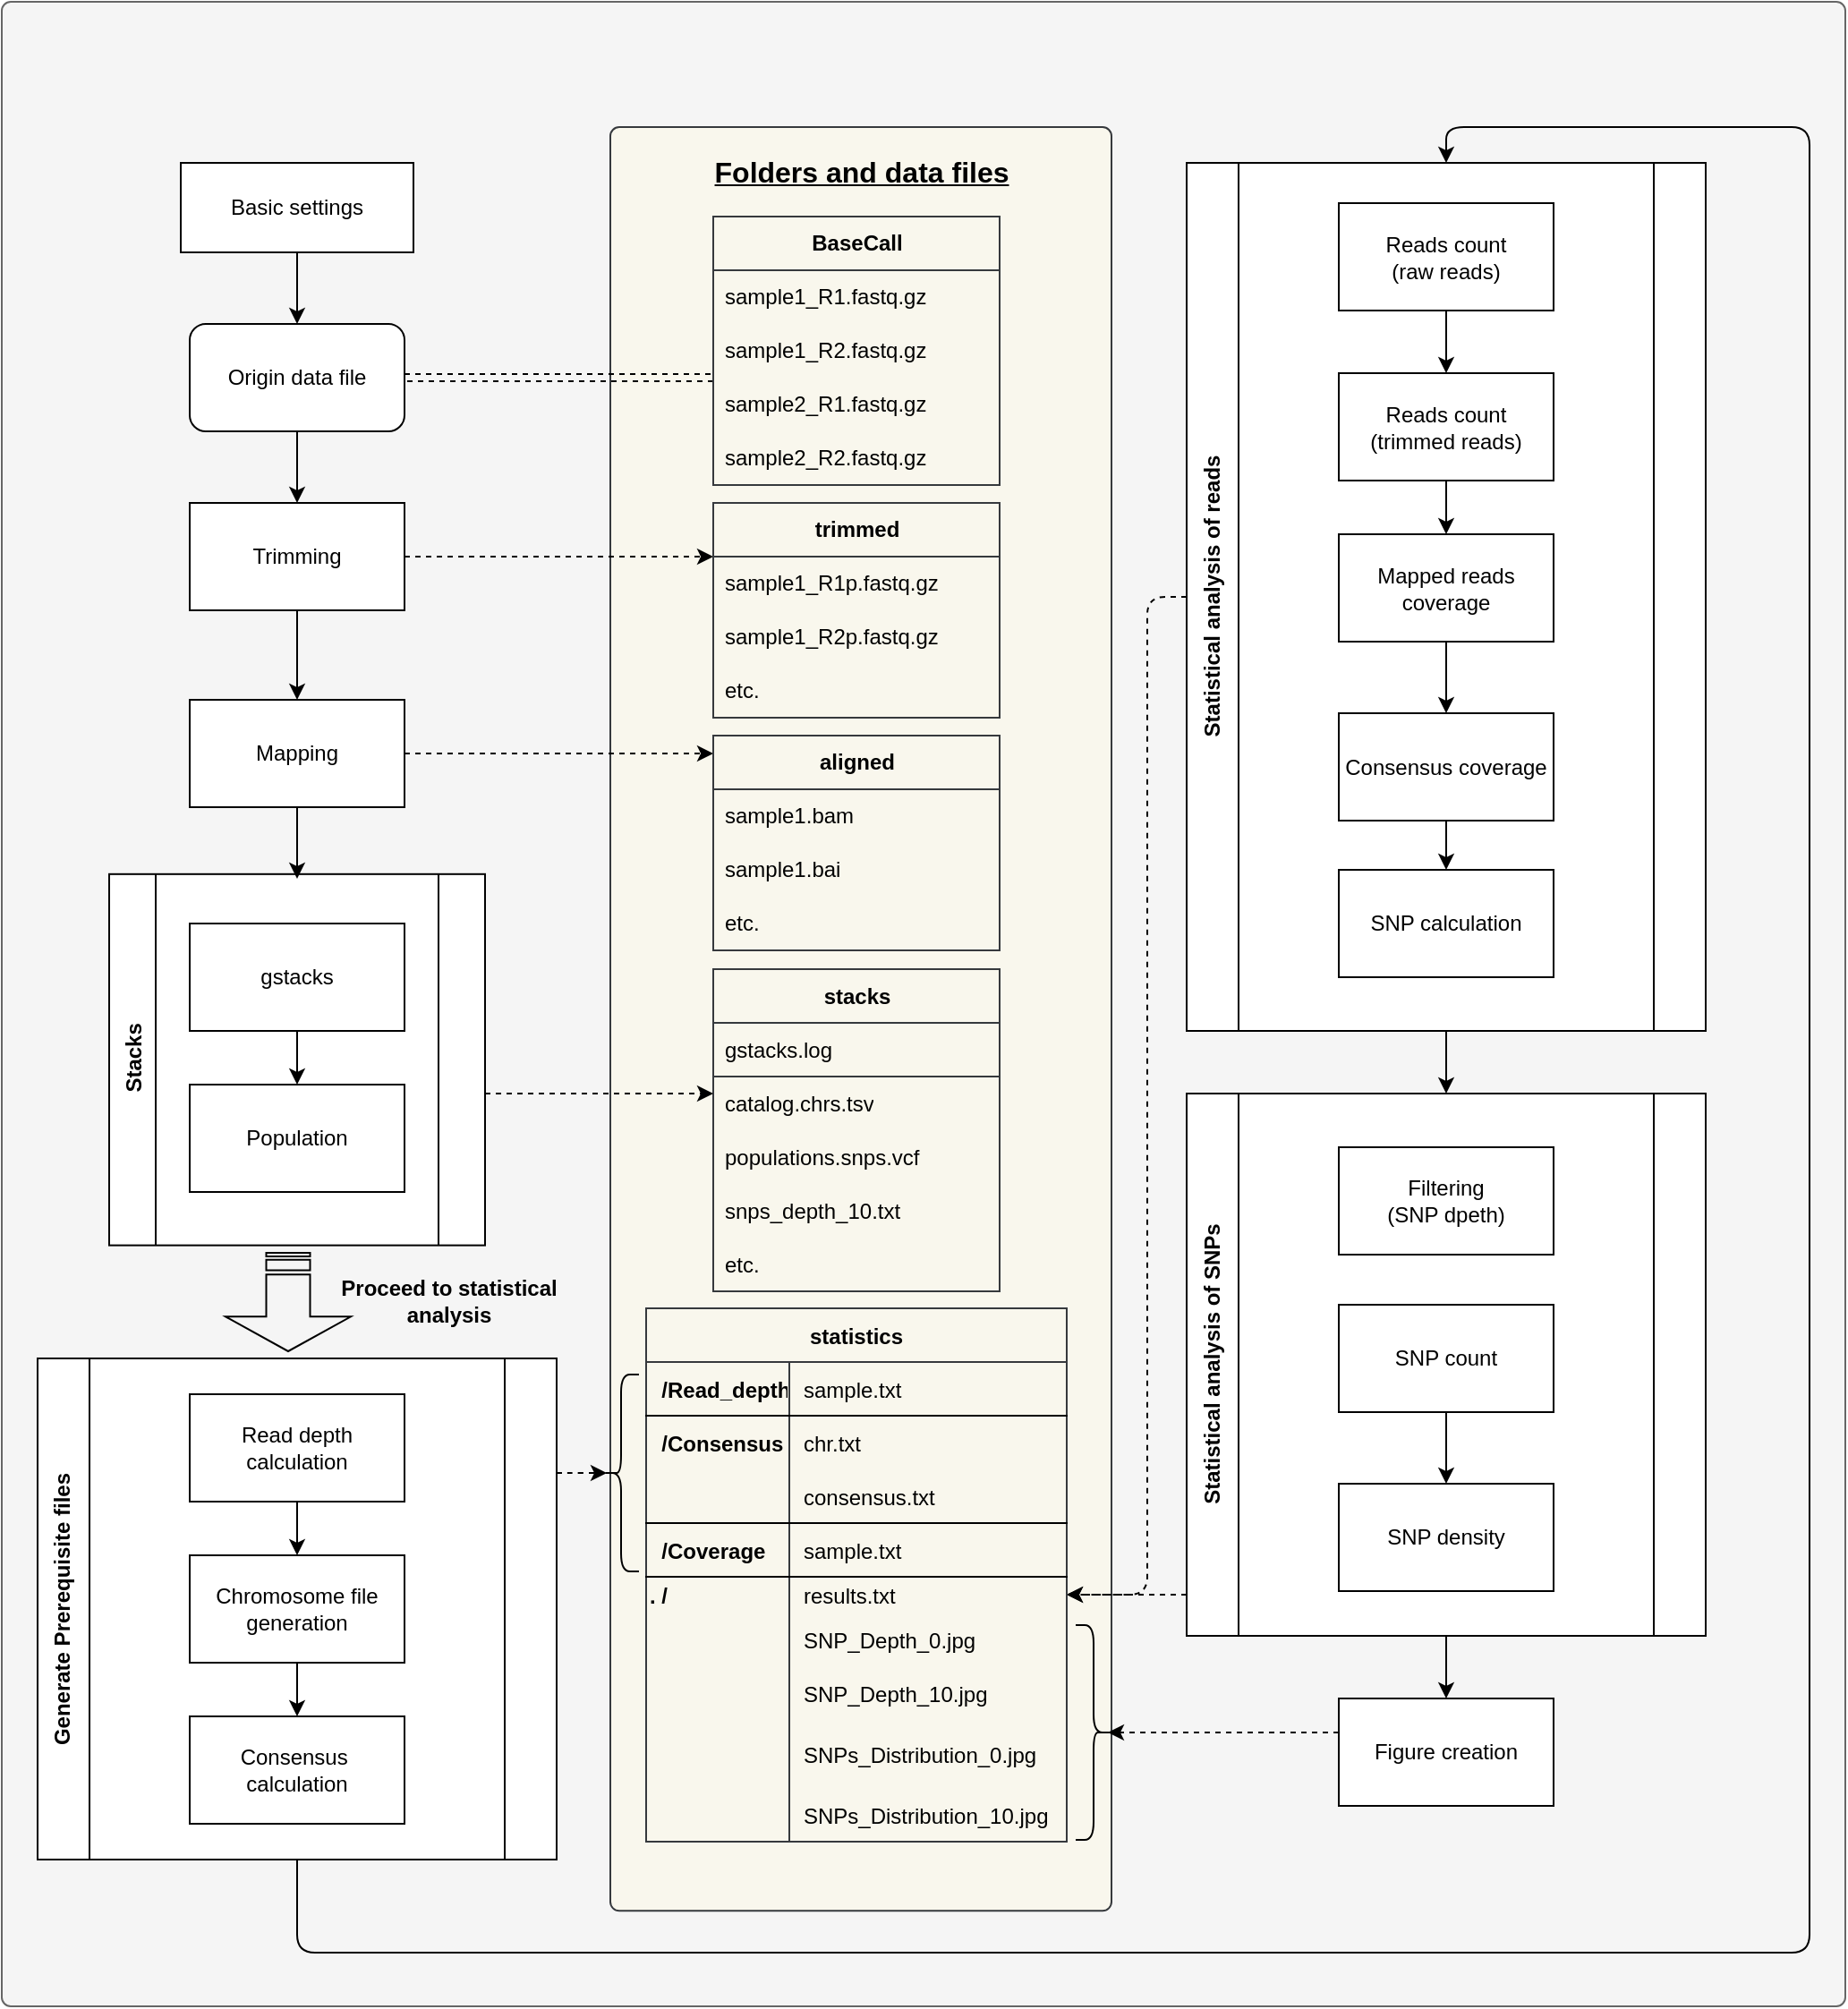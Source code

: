 <mxfile version="20.6.0" type="github">
  <diagram id="C5RBs43oDa-KdzZeNtuy" name="Page-1">
    <mxGraphModel dx="1898" dy="1222" grid="1" gridSize="10" guides="1" tooltips="1" connect="1" arrows="1" fold="1" page="1" pageScale="1" pageWidth="1169" pageHeight="827" math="0" shadow="0">
      <root>
        <mxCell id="WIyWlLk6GJQsqaUBKTNV-0" />
        <mxCell id="WIyWlLk6GJQsqaUBKTNV-1" parent="WIyWlLk6GJQsqaUBKTNV-0" />
        <mxCell id="ZqLwVkyyeCJWZtCOjeCk-284" value="" style="rounded=1;absoluteArcSize=1;html=1;arcSize=10;sketch=0;fillColor=#f5f5f5;fontColor=#333333;strokeColor=#666666;" vertex="1" parent="WIyWlLk6GJQsqaUBKTNV-1">
          <mxGeometry x="50" y="10" width="1030" height="1120" as="geometry" />
        </mxCell>
        <mxCell id="ZqLwVkyyeCJWZtCOjeCk-285" value="" style="html=1;shape=mxgraph.er.anchor;whiteSpace=wrap;sketch=0;fillColor=none;gradientColor=none;" vertex="1" parent="ZqLwVkyyeCJWZtCOjeCk-284">
          <mxGeometry width="515" height="1120.0" as="geometry" />
        </mxCell>
        <mxCell id="ZqLwVkyyeCJWZtCOjeCk-286" value="" style="rounded=1;absoluteArcSize=1;html=1;arcSize=10;whiteSpace=wrap;points=[];sketch=0;fillColor=#f9f7ed;strokeColor=#36393d;" vertex="1" parent="ZqLwVkyyeCJWZtCOjeCk-284">
          <mxGeometry x="340" y="70" width="280" height="996.67" as="geometry" />
        </mxCell>
        <mxCell id="ZqLwVkyyeCJWZtCOjeCk-289" value="" style="group" vertex="1" connectable="0" parent="ZqLwVkyyeCJWZtCOjeCk-284">
          <mxGeometry x="60" y="487.407" width="270" height="253.709" as="geometry" />
        </mxCell>
        <mxCell id="ZqLwVkyyeCJWZtCOjeCk-277" value="&lt;span style=&quot;&quot;&gt;Proceed to statistical analysis&lt;/span&gt;" style="text;html=1;strokeColor=none;fillColor=none;align=center;verticalAlign=middle;whiteSpace=wrap;rounded=0;sketch=0;fontStyle=1" vertex="1" parent="ZqLwVkyyeCJWZtCOjeCk-289">
          <mxGeometry x="110" y="222.598" width="160" height="31.111" as="geometry" />
        </mxCell>
        <mxCell id="ZqLwVkyyeCJWZtCOjeCk-288" value="&lt;span style=&quot;white-space: pre;&quot;&gt;	&lt;/span&gt;Stacks" style="shape=process;whiteSpace=wrap;html=1;backgroundOutline=1;size=0.125;align=center;verticalAlign=top;horizontal=0;fontStyle=1" vertex="1" parent="ZqLwVkyyeCJWZtCOjeCk-289">
          <mxGeometry width="210" height="207.407" as="geometry" />
        </mxCell>
        <mxCell id="ZqLwVkyyeCJWZtCOjeCk-268" value="Folders and data files" style="text;html=1;align=center;verticalAlign=middle;resizable=0;points=[];autosize=1;strokeColor=none;fillColor=none;sketch=0;fontStyle=5;fontSize=16;" vertex="1" parent="ZqLwVkyyeCJWZtCOjeCk-284">
          <mxGeometry x="385" y="80" width="190" height="30" as="geometry" />
        </mxCell>
        <mxCell id="ZqLwVkyyeCJWZtCOjeCk-260" value="" style="shape=curlyBracket;whiteSpace=wrap;html=1;rounded=1;flipH=1;labelPosition=right;verticalLabelPosition=middle;align=left;verticalAlign=middle;sketch=0;fillColor=none;gradientColor=none;rotation=-180;" vertex="1" parent="ZqLwVkyyeCJWZtCOjeCk-284">
          <mxGeometry x="336" y="767" width="20" height="110" as="geometry" />
        </mxCell>
        <mxCell id="ZqLwVkyyeCJWZtCOjeCk-213" value="" style="shape=curlyBracket;whiteSpace=wrap;html=1;rounded=1;flipH=1;labelPosition=right;verticalLabelPosition=middle;align=left;verticalAlign=middle;sketch=0;fillColor=none;gradientColor=none;" vertex="1" parent="ZqLwVkyyeCJWZtCOjeCk-284">
          <mxGeometry x="600" y="907" width="20" height="120" as="geometry" />
        </mxCell>
        <mxCell id="ZqLwVkyyeCJWZtCOjeCk-13" style="rounded=0;orthogonalLoop=1;jettySize=auto;html=1;entryX=0.5;entryY=0;entryDx=0;entryDy=0;" edge="1" parent="WIyWlLk6GJQsqaUBKTNV-1" source="WIyWlLk6GJQsqaUBKTNV-3" target="ZqLwVkyyeCJWZtCOjeCk-4">
          <mxGeometry relative="1" as="geometry" />
        </mxCell>
        <mxCell id="ZqLwVkyyeCJWZtCOjeCk-234" style="edgeStyle=orthogonalEdgeStyle;orthogonalLoop=1;jettySize=auto;html=1;endArrow=none;endFill=0;shape=link;dashed=1;" edge="1" parent="WIyWlLk6GJQsqaUBKTNV-1" source="WIyWlLk6GJQsqaUBKTNV-3" target="ZqLwVkyyeCJWZtCOjeCk-22">
          <mxGeometry relative="1" as="geometry">
            <Array as="points">
              <mxPoint x="400" y="220" />
              <mxPoint x="400" y="220" />
            </Array>
          </mxGeometry>
        </mxCell>
        <mxCell id="WIyWlLk6GJQsqaUBKTNV-3" value="Origin data file" style="rounded=1;whiteSpace=wrap;html=1;fontSize=12;glass=0;strokeWidth=1;shadow=0;flipH=1;" parent="WIyWlLk6GJQsqaUBKTNV-1" vertex="1">
          <mxGeometry x="155" y="190" width="120" height="60" as="geometry" />
        </mxCell>
        <mxCell id="ZqLwVkyyeCJWZtCOjeCk-15" value="" style="edgeStyle=none;rounded=0;orthogonalLoop=1;jettySize=auto;html=1;" edge="1" parent="WIyWlLk6GJQsqaUBKTNV-1" source="ZqLwVkyyeCJWZtCOjeCk-4" target="ZqLwVkyyeCJWZtCOjeCk-14">
          <mxGeometry relative="1" as="geometry" />
        </mxCell>
        <mxCell id="ZqLwVkyyeCJWZtCOjeCk-290" style="edgeStyle=orthogonalEdgeStyle;orthogonalLoop=1;jettySize=auto;html=1;startArrow=none;startFill=0;endArrow=classic;endFill=1;dashed=1;" edge="1" parent="WIyWlLk6GJQsqaUBKTNV-1" source="ZqLwVkyyeCJWZtCOjeCk-4" target="ZqLwVkyyeCJWZtCOjeCk-6">
          <mxGeometry relative="1" as="geometry">
            <Array as="points">
              <mxPoint x="410" y="320" />
              <mxPoint x="410" y="320" />
            </Array>
          </mxGeometry>
        </mxCell>
        <mxCell id="ZqLwVkyyeCJWZtCOjeCk-4" value="Trimming" style="rounded=0;whiteSpace=wrap;html=1;flipH=1;" vertex="1" parent="WIyWlLk6GJQsqaUBKTNV-1">
          <mxGeometry x="155" y="290" width="120" height="60" as="geometry" />
        </mxCell>
        <mxCell id="ZqLwVkyyeCJWZtCOjeCk-6" value="trimmed" style="swimlane;fontStyle=1;childLayout=stackLayout;horizontal=1;startSize=30;horizontalStack=0;resizeParent=1;resizeParentMax=0;resizeLast=0;collapsible=1;marginBottom=0;whiteSpace=wrap;html=1;fillColor=#f9f7ed;strokeColor=#36393d;" vertex="1" parent="WIyWlLk6GJQsqaUBKTNV-1">
          <mxGeometry x="447.5" y="290" width="160" height="120" as="geometry" />
        </mxCell>
        <mxCell id="ZqLwVkyyeCJWZtCOjeCk-45" value="sample1_R1p.fastq.gz" style="text;strokeColor=none;fillColor=none;align=left;verticalAlign=middle;spacingLeft=4;spacingRight=4;overflow=hidden;points=[[0,0.5],[1,0.5]];portConstraint=eastwest;rotatable=0;whiteSpace=wrap;html=1;" vertex="1" parent="ZqLwVkyyeCJWZtCOjeCk-6">
          <mxGeometry y="30" width="160" height="30" as="geometry" />
        </mxCell>
        <mxCell id="ZqLwVkyyeCJWZtCOjeCk-46" value="sample1_R2p.fastq.gz" style="text;strokeColor=none;fillColor=none;align=left;verticalAlign=middle;spacingLeft=4;spacingRight=4;overflow=hidden;points=[[0,0.5],[1,0.5]];portConstraint=eastwest;rotatable=0;whiteSpace=wrap;html=1;" vertex="1" parent="ZqLwVkyyeCJWZtCOjeCk-6">
          <mxGeometry y="60" width="160" height="30" as="geometry" />
        </mxCell>
        <mxCell id="ZqLwVkyyeCJWZtCOjeCk-47" value="etc." style="text;strokeColor=none;fillColor=none;align=left;verticalAlign=middle;spacingLeft=4;spacingRight=4;overflow=hidden;points=[[0,0.5],[1,0.5]];portConstraint=eastwest;rotatable=0;whiteSpace=wrap;html=1;" vertex="1" parent="ZqLwVkyyeCJWZtCOjeCk-6">
          <mxGeometry y="90" width="160" height="30" as="geometry" />
        </mxCell>
        <mxCell id="ZqLwVkyyeCJWZtCOjeCk-17" value="" style="edgeStyle=none;rounded=0;orthogonalLoop=1;jettySize=auto;html=1;" edge="1" parent="WIyWlLk6GJQsqaUBKTNV-1" source="ZqLwVkyyeCJWZtCOjeCk-14">
          <mxGeometry relative="1" as="geometry">
            <mxPoint x="215" y="500" as="targetPoint" />
          </mxGeometry>
        </mxCell>
        <mxCell id="ZqLwVkyyeCJWZtCOjeCk-291" style="edgeStyle=orthogonalEdgeStyle;orthogonalLoop=1;jettySize=auto;html=1;startArrow=none;startFill=0;endArrow=classic;endFill=1;dashed=1;" edge="1" parent="WIyWlLk6GJQsqaUBKTNV-1" source="ZqLwVkyyeCJWZtCOjeCk-14" target="ZqLwVkyyeCJWZtCOjeCk-26">
          <mxGeometry relative="1" as="geometry">
            <Array as="points">
              <mxPoint x="410" y="430" />
              <mxPoint x="410" y="430" />
            </Array>
          </mxGeometry>
        </mxCell>
        <mxCell id="ZqLwVkyyeCJWZtCOjeCk-14" value="Mapping" style="whiteSpace=wrap;html=1;rounded=0;" vertex="1" parent="WIyWlLk6GJQsqaUBKTNV-1">
          <mxGeometry x="155" y="400" width="120" height="60" as="geometry" />
        </mxCell>
        <mxCell id="ZqLwVkyyeCJWZtCOjeCk-26" value="aligned" style="swimlane;fontStyle=1;childLayout=stackLayout;horizontal=1;startSize=30;horizontalStack=0;resizeParent=1;resizeParentMax=0;resizeLast=0;collapsible=1;marginBottom=0;whiteSpace=wrap;html=1;fillColor=#f9f7ed;strokeColor=#36393d;" vertex="1" parent="WIyWlLk6GJQsqaUBKTNV-1">
          <mxGeometry x="447.5" y="420" width="160" height="120" as="geometry" />
        </mxCell>
        <mxCell id="ZqLwVkyyeCJWZtCOjeCk-27" value="sample1.bam" style="text;strokeColor=none;fillColor=none;align=left;verticalAlign=middle;spacingLeft=4;spacingRight=4;overflow=hidden;points=[[0,0.5],[1,0.5]];portConstraint=eastwest;rotatable=0;whiteSpace=wrap;html=1;" vertex="1" parent="ZqLwVkyyeCJWZtCOjeCk-26">
          <mxGeometry y="30" width="160" height="30" as="geometry" />
        </mxCell>
        <mxCell id="ZqLwVkyyeCJWZtCOjeCk-28" value="sample1.bai" style="text;strokeColor=none;fillColor=none;align=left;verticalAlign=middle;spacingLeft=4;spacingRight=4;overflow=hidden;points=[[0,0.5],[1,0.5]];portConstraint=eastwest;rotatable=0;whiteSpace=wrap;html=1;" vertex="1" parent="ZqLwVkyyeCJWZtCOjeCk-26">
          <mxGeometry y="60" width="160" height="30" as="geometry" />
        </mxCell>
        <mxCell id="ZqLwVkyyeCJWZtCOjeCk-249" value="etc." style="text;strokeColor=none;fillColor=none;align=left;verticalAlign=middle;spacingLeft=4;spacingRight=4;overflow=hidden;points=[[0,0.5],[1,0.5]];portConstraint=eastwest;rotatable=0;whiteSpace=wrap;html=1;" vertex="1" parent="ZqLwVkyyeCJWZtCOjeCk-26">
          <mxGeometry y="90" width="160" height="30" as="geometry" />
        </mxCell>
        <mxCell id="ZqLwVkyyeCJWZtCOjeCk-30" value="stacks" style="swimlane;fontStyle=1;childLayout=stackLayout;horizontal=1;startSize=30;horizontalStack=0;resizeParent=1;resizeParentMax=0;resizeLast=0;collapsible=1;marginBottom=0;whiteSpace=wrap;html=1;fillColor=#f9f7ed;strokeColor=#36393d;" vertex="1" parent="WIyWlLk6GJQsqaUBKTNV-1">
          <mxGeometry x="447.5" y="550.5" width="160" height="180" as="geometry" />
        </mxCell>
        <mxCell id="ZqLwVkyyeCJWZtCOjeCk-252" value="gstacks.log" style="text;strokeColor=#36393d;fillColor=#f9f7ed;align=left;verticalAlign=middle;spacingLeft=4;spacingRight=4;overflow=hidden;points=[[0,0.5],[1,0.5]];portConstraint=eastwest;rotatable=0;whiteSpace=wrap;html=1;" vertex="1" parent="ZqLwVkyyeCJWZtCOjeCk-30">
          <mxGeometry y="30" width="160" height="30" as="geometry" />
        </mxCell>
        <mxCell id="ZqLwVkyyeCJWZtCOjeCk-31" value="catalog.chrs.tsv" style="text;strokeColor=none;fillColor=none;align=left;verticalAlign=middle;spacingLeft=4;spacingRight=4;overflow=hidden;points=[[0,0.5],[1,0.5]];portConstraint=eastwest;rotatable=0;whiteSpace=wrap;html=1;" vertex="1" parent="ZqLwVkyyeCJWZtCOjeCk-30">
          <mxGeometry y="60" width="160" height="30" as="geometry" />
        </mxCell>
        <mxCell id="ZqLwVkyyeCJWZtCOjeCk-33" value="populations.snps.vcf" style="text;strokeColor=none;fillColor=none;align=left;verticalAlign=middle;spacingLeft=4;spacingRight=4;overflow=hidden;points=[[0,0.5],[1,0.5]];portConstraint=eastwest;rotatable=0;whiteSpace=wrap;html=1;" vertex="1" parent="ZqLwVkyyeCJWZtCOjeCk-30">
          <mxGeometry y="90" width="160" height="30" as="geometry" />
        </mxCell>
        <mxCell id="ZqLwVkyyeCJWZtCOjeCk-250" value="snps_depth_10.txt" style="text;strokeColor=none;fillColor=none;align=left;verticalAlign=middle;spacingLeft=4;spacingRight=4;overflow=hidden;points=[[0,0.5],[1,0.5]];portConstraint=eastwest;rotatable=0;whiteSpace=wrap;html=1;" vertex="1" parent="ZqLwVkyyeCJWZtCOjeCk-30">
          <mxGeometry y="120" width="160" height="30" as="geometry" />
        </mxCell>
        <mxCell id="ZqLwVkyyeCJWZtCOjeCk-251" value="etc." style="text;strokeColor=none;fillColor=none;align=left;verticalAlign=middle;spacingLeft=4;spacingRight=4;overflow=hidden;points=[[0,0.5],[1,0.5]];portConstraint=eastwest;rotatable=0;whiteSpace=wrap;html=1;" vertex="1" parent="ZqLwVkyyeCJWZtCOjeCk-30">
          <mxGeometry y="150" width="160" height="30" as="geometry" />
        </mxCell>
        <mxCell id="ZqLwVkyyeCJWZtCOjeCk-16" value="gstacks" style="whiteSpace=wrap;html=1;rounded=0;" vertex="1" parent="WIyWlLk6GJQsqaUBKTNV-1">
          <mxGeometry x="155" y="525" width="120" height="60" as="geometry" />
        </mxCell>
        <mxCell id="ZqLwVkyyeCJWZtCOjeCk-21" style="edgeStyle=none;rounded=0;orthogonalLoop=1;jettySize=auto;html=1;" edge="1" parent="WIyWlLk6GJQsqaUBKTNV-1" source="ZqLwVkyyeCJWZtCOjeCk-16" target="ZqLwVkyyeCJWZtCOjeCk-20">
          <mxGeometry relative="1" as="geometry" />
        </mxCell>
        <mxCell id="ZqLwVkyyeCJWZtCOjeCk-20" value="Population" style="whiteSpace=wrap;html=1;rounded=0;" vertex="1" parent="WIyWlLk6GJQsqaUBKTNV-1">
          <mxGeometry x="155" y="615" width="120" height="60" as="geometry" />
        </mxCell>
        <mxCell id="ZqLwVkyyeCJWZtCOjeCk-295" style="edgeStyle=orthogonalEdgeStyle;orthogonalLoop=1;jettySize=auto;html=1;entryX=0.1;entryY=0.5;entryDx=0;entryDy=0;entryPerimeter=0;fontSize=16;startArrow=none;startFill=0;endArrow=classic;endFill=1;dashed=1;" edge="1" parent="WIyWlLk6GJQsqaUBKTNV-1" source="ZqLwVkyyeCJWZtCOjeCk-59" target="ZqLwVkyyeCJWZtCOjeCk-213">
          <mxGeometry relative="1" as="geometry">
            <Array as="points">
              <mxPoint x="730" y="977" />
              <mxPoint x="730" y="977" />
            </Array>
          </mxGeometry>
        </mxCell>
        <mxCell id="ZqLwVkyyeCJWZtCOjeCk-59" value="Figure creation" style="whiteSpace=wrap;html=1;" vertex="1" parent="WIyWlLk6GJQsqaUBKTNV-1">
          <mxGeometry x="797" y="958" width="120" height="60" as="geometry" />
        </mxCell>
        <mxCell id="ZqLwVkyyeCJWZtCOjeCk-272" style="edgeStyle=orthogonalEdgeStyle;orthogonalLoop=1;jettySize=auto;html=1;entryX=0.5;entryY=0;entryDx=0;entryDy=0;startArrow=none;startFill=0;endArrow=classic;endFill=1;" edge="1" parent="WIyWlLk6GJQsqaUBKTNV-1" source="ZqLwVkyyeCJWZtCOjeCk-71" target="ZqLwVkyyeCJWZtCOjeCk-78">
          <mxGeometry relative="1" as="geometry">
            <Array as="points">
              <mxPoint x="215" y="1100" />
              <mxPoint x="1060" y="1100" />
              <mxPoint x="1060" y="80" />
              <mxPoint x="857" y="80" />
            </Array>
          </mxGeometry>
        </mxCell>
        <mxCell id="ZqLwVkyyeCJWZtCOjeCk-293" style="edgeStyle=orthogonalEdgeStyle;orthogonalLoop=1;jettySize=auto;html=1;entryX=0.1;entryY=0.5;entryDx=0;entryDy=0;entryPerimeter=0;fontSize=16;startArrow=none;startFill=0;endArrow=classic;endFill=1;dashed=1;" edge="1" parent="WIyWlLk6GJQsqaUBKTNV-1" source="ZqLwVkyyeCJWZtCOjeCk-71" target="ZqLwVkyyeCJWZtCOjeCk-260">
          <mxGeometry relative="1" as="geometry">
            <Array as="points">
              <mxPoint x="370" y="832" />
              <mxPoint x="370" y="832" />
            </Array>
          </mxGeometry>
        </mxCell>
        <mxCell id="ZqLwVkyyeCJWZtCOjeCk-71" value="Generate Prerequisite files" style="shape=process;whiteSpace=wrap;html=1;backgroundOutline=1;horizontal=0;verticalAlign=top;fontStyle=1" vertex="1" parent="WIyWlLk6GJQsqaUBKTNV-1">
          <mxGeometry x="70" y="768" width="290" height="280" as="geometry" />
        </mxCell>
        <mxCell id="ZqLwVkyyeCJWZtCOjeCk-74" value="" style="rounded=0;orthogonalLoop=1;jettySize=auto;html=1;endArrow=classic;endFill=1;elbow=horizontal;exitX=0.5;exitY=1;exitDx=0;exitDy=0;entryX=0.5;entryY=0;entryDx=0;entryDy=0;" edge="1" parent="WIyWlLk6GJQsqaUBKTNV-1" source="ZqLwVkyyeCJWZtCOjeCk-72" target="ZqLwVkyyeCJWZtCOjeCk-73">
          <mxGeometry relative="1" as="geometry" />
        </mxCell>
        <mxCell id="ZqLwVkyyeCJWZtCOjeCk-72" value="Read depth calculation" style="rounded=0;whiteSpace=wrap;html=1;" vertex="1" parent="WIyWlLk6GJQsqaUBKTNV-1">
          <mxGeometry x="155" y="788" width="120" height="60" as="geometry" />
        </mxCell>
        <mxCell id="ZqLwVkyyeCJWZtCOjeCk-76" value="" style="edgeStyle=none;rounded=0;orthogonalLoop=1;jettySize=auto;html=1;endArrow=classic;endFill=1;elbow=vertical;" edge="1" parent="WIyWlLk6GJQsqaUBKTNV-1" source="ZqLwVkyyeCJWZtCOjeCk-73" target="ZqLwVkyyeCJWZtCOjeCk-75">
          <mxGeometry relative="1" as="geometry" />
        </mxCell>
        <mxCell id="ZqLwVkyyeCJWZtCOjeCk-73" value="Chromosome file generation" style="rounded=0;whiteSpace=wrap;html=1;" vertex="1" parent="WIyWlLk6GJQsqaUBKTNV-1">
          <mxGeometry x="155" y="878" width="120" height="60" as="geometry" />
        </mxCell>
        <mxCell id="ZqLwVkyyeCJWZtCOjeCk-75" value="Consensus&amp;nbsp; calculation" style="rounded=0;whiteSpace=wrap;html=1;" vertex="1" parent="WIyWlLk6GJQsqaUBKTNV-1">
          <mxGeometry x="155" y="968" width="120" height="60" as="geometry" />
        </mxCell>
        <mxCell id="ZqLwVkyyeCJWZtCOjeCk-244" value="" style="edgeStyle=orthogonalEdgeStyle;orthogonalLoop=1;jettySize=auto;html=1;endArrow=classic;endFill=1;" edge="1" parent="WIyWlLk6GJQsqaUBKTNV-1" source="ZqLwVkyyeCJWZtCOjeCk-77" target="WIyWlLk6GJQsqaUBKTNV-3">
          <mxGeometry relative="1" as="geometry" />
        </mxCell>
        <mxCell id="ZqLwVkyyeCJWZtCOjeCk-77" value="Basic settings" style="rounded=0;whiteSpace=wrap;html=1;fontStyle=0" vertex="1" parent="WIyWlLk6GJQsqaUBKTNV-1">
          <mxGeometry x="150" y="100" width="130" height="50" as="geometry" />
        </mxCell>
        <mxCell id="ZqLwVkyyeCJWZtCOjeCk-107" style="edgeStyle=orthogonalEdgeStyle;orthogonalLoop=1;jettySize=auto;html=1;entryX=0.5;entryY=0;entryDx=0;entryDy=0;" edge="1" parent="WIyWlLk6GJQsqaUBKTNV-1" source="ZqLwVkyyeCJWZtCOjeCk-78" target="ZqLwVkyyeCJWZtCOjeCk-94">
          <mxGeometry relative="1" as="geometry" />
        </mxCell>
        <mxCell id="ZqLwVkyyeCJWZtCOjeCk-300" style="edgeStyle=orthogonalEdgeStyle;orthogonalLoop=1;jettySize=auto;html=1;dashed=1;fontSize=16;startArrow=none;startFill=0;endArrow=classic;endFill=1;" edge="1" parent="WIyWlLk6GJQsqaUBKTNV-1" source="ZqLwVkyyeCJWZtCOjeCk-78" target="ZqLwVkyyeCJWZtCOjeCk-175">
          <mxGeometry relative="1" as="geometry">
            <Array as="points">
              <mxPoint x="690" y="342" />
              <mxPoint x="690" y="900" />
            </Array>
          </mxGeometry>
        </mxCell>
        <mxCell id="ZqLwVkyyeCJWZtCOjeCk-78" value="Statistical analysis of reads" style="shape=process;whiteSpace=wrap;html=1;backgroundOutline=1;horizontal=0;verticalAlign=top;fontStyle=1" vertex="1" parent="WIyWlLk6GJQsqaUBKTNV-1">
          <mxGeometry x="712" y="100" width="290" height="485" as="geometry" />
        </mxCell>
        <mxCell id="ZqLwVkyyeCJWZtCOjeCk-87" value="" style="edgeStyle=none;rounded=0;orthogonalLoop=1;jettySize=auto;html=1;fontFamily=Helvetica;endArrow=classic;endFill=1;elbow=vertical;" edge="1" parent="WIyWlLk6GJQsqaUBKTNV-1" source="ZqLwVkyyeCJWZtCOjeCk-82" target="ZqLwVkyyeCJWZtCOjeCk-86">
          <mxGeometry relative="1" as="geometry" />
        </mxCell>
        <mxCell id="ZqLwVkyyeCJWZtCOjeCk-82" value="Reads count&lt;br&gt;(trimmed reads)" style="rounded=0;whiteSpace=wrap;html=1;" vertex="1" parent="WIyWlLk6GJQsqaUBKTNV-1">
          <mxGeometry x="797" y="217.5" width="120" height="60" as="geometry" />
        </mxCell>
        <mxCell id="ZqLwVkyyeCJWZtCOjeCk-99" style="edgeStyle=none;rounded=0;orthogonalLoop=1;jettySize=auto;html=1;entryX=0.5;entryY=0;entryDx=0;entryDy=0;fontFamily=Helvetica;endArrow=classic;endFill=1;elbow=vertical;" edge="1" parent="WIyWlLk6GJQsqaUBKTNV-1" source="ZqLwVkyyeCJWZtCOjeCk-85" target="ZqLwVkyyeCJWZtCOjeCk-82">
          <mxGeometry relative="1" as="geometry" />
        </mxCell>
        <mxCell id="ZqLwVkyyeCJWZtCOjeCk-85" value="Reads count&lt;br&gt;(raw reads)" style="rounded=0;whiteSpace=wrap;html=1;" vertex="1" parent="WIyWlLk6GJQsqaUBKTNV-1">
          <mxGeometry x="797" y="122.5" width="120" height="60" as="geometry" />
        </mxCell>
        <mxCell id="ZqLwVkyyeCJWZtCOjeCk-89" value="" style="edgeStyle=none;rounded=0;orthogonalLoop=1;jettySize=auto;html=1;fontFamily=Helvetica;endArrow=classic;endFill=1;elbow=vertical;" edge="1" parent="WIyWlLk6GJQsqaUBKTNV-1" source="ZqLwVkyyeCJWZtCOjeCk-86" target="ZqLwVkyyeCJWZtCOjeCk-88">
          <mxGeometry relative="1" as="geometry" />
        </mxCell>
        <mxCell id="ZqLwVkyyeCJWZtCOjeCk-86" value="Mapped reads coverage" style="rounded=0;whiteSpace=wrap;html=1;" vertex="1" parent="WIyWlLk6GJQsqaUBKTNV-1">
          <mxGeometry x="797" y="307.5" width="120" height="60" as="geometry" />
        </mxCell>
        <mxCell id="ZqLwVkyyeCJWZtCOjeCk-100" style="edgeStyle=none;rounded=0;orthogonalLoop=1;jettySize=auto;html=1;entryX=0.5;entryY=0;entryDx=0;entryDy=0;fontFamily=Helvetica;endArrow=classic;endFill=1;elbow=vertical;" edge="1" parent="WIyWlLk6GJQsqaUBKTNV-1" source="ZqLwVkyyeCJWZtCOjeCk-88" target="ZqLwVkyyeCJWZtCOjeCk-57">
          <mxGeometry relative="1" as="geometry" />
        </mxCell>
        <mxCell id="ZqLwVkyyeCJWZtCOjeCk-88" value="Consensus coverage" style="rounded=0;whiteSpace=wrap;html=1;" vertex="1" parent="WIyWlLk6GJQsqaUBKTNV-1">
          <mxGeometry x="797" y="407.5" width="120" height="60" as="geometry" />
        </mxCell>
        <mxCell id="ZqLwVkyyeCJWZtCOjeCk-57" value="SNP calculation" style="whiteSpace=wrap;html=1;" vertex="1" parent="WIyWlLk6GJQsqaUBKTNV-1">
          <mxGeometry x="797" y="495" width="120" height="60" as="geometry" />
        </mxCell>
        <mxCell id="ZqLwVkyyeCJWZtCOjeCk-110" value="" style="edgeStyle=orthogonalEdgeStyle;orthogonalLoop=1;jettySize=auto;html=1;" edge="1" parent="WIyWlLk6GJQsqaUBKTNV-1" source="ZqLwVkyyeCJWZtCOjeCk-94" target="ZqLwVkyyeCJWZtCOjeCk-59">
          <mxGeometry relative="1" as="geometry" />
        </mxCell>
        <mxCell id="ZqLwVkyyeCJWZtCOjeCk-299" style="edgeStyle=orthogonalEdgeStyle;orthogonalLoop=1;jettySize=auto;html=1;dashed=1;fontSize=16;startArrow=none;startFill=0;endArrow=classic;endFill=1;" edge="1" parent="WIyWlLk6GJQsqaUBKTNV-1" source="ZqLwVkyyeCJWZtCOjeCk-94" target="ZqLwVkyyeCJWZtCOjeCk-175">
          <mxGeometry relative="1" as="geometry">
            <Array as="points">
              <mxPoint x="680" y="900" />
              <mxPoint x="680" y="900" />
            </Array>
          </mxGeometry>
        </mxCell>
        <mxCell id="ZqLwVkyyeCJWZtCOjeCk-94" value="Statistical analysis of SNPs" style="shape=process;whiteSpace=wrap;html=1;backgroundOutline=1;horizontal=0;verticalAlign=top;fontStyle=1" vertex="1" parent="WIyWlLk6GJQsqaUBKTNV-1">
          <mxGeometry x="712" y="620" width="290" height="303" as="geometry" />
        </mxCell>
        <mxCell id="ZqLwVkyyeCJWZtCOjeCk-92" value="Filtering&lt;br&gt;(SNP dpeth)" style="whiteSpace=wrap;html=1;" vertex="1" parent="WIyWlLk6GJQsqaUBKTNV-1">
          <mxGeometry x="797" y="650" width="120" height="60" as="geometry" />
        </mxCell>
        <mxCell id="ZqLwVkyyeCJWZtCOjeCk-97" value="" style="edgeStyle=none;rounded=0;orthogonalLoop=1;jettySize=auto;html=1;fontFamily=Helvetica;endArrow=classic;endFill=1;elbow=vertical;" edge="1" parent="WIyWlLk6GJQsqaUBKTNV-1" source="ZqLwVkyyeCJWZtCOjeCk-95" target="ZqLwVkyyeCJWZtCOjeCk-96">
          <mxGeometry relative="1" as="geometry" />
        </mxCell>
        <mxCell id="ZqLwVkyyeCJWZtCOjeCk-95" value="SNP count" style="whiteSpace=wrap;html=1;fontFamily=Helvetica;" vertex="1" parent="WIyWlLk6GJQsqaUBKTNV-1">
          <mxGeometry x="797" y="738" width="120" height="60" as="geometry" />
        </mxCell>
        <mxCell id="ZqLwVkyyeCJWZtCOjeCk-96" value="SNP density" style="whiteSpace=wrap;html=1;fontFamily=Helvetica;" vertex="1" parent="WIyWlLk6GJQsqaUBKTNV-1">
          <mxGeometry x="797" y="838" width="120" height="60" as="geometry" />
        </mxCell>
        <mxCell id="ZqLwVkyyeCJWZtCOjeCk-168" value="statistics" style="shape=table;startSize=30;container=1;collapsible=1;childLayout=tableLayout;fixedRows=1;rowLines=0;fontStyle=1;align=center;resizeLast=1;fillColor=#f9f7ed;strokeColor=#36393d;" vertex="1" parent="WIyWlLk6GJQsqaUBKTNV-1">
          <mxGeometry x="410" y="740" width="235" height="298" as="geometry" />
        </mxCell>
        <mxCell id="ZqLwVkyyeCJWZtCOjeCk-184" value="" style="shape=tableRow;horizontal=0;startSize=0;swimlaneHead=0;swimlaneBody=0;fillColor=none;collapsible=0;dropTarget=0;points=[[0,0.5],[1,0.5]];portConstraint=eastwest;top=0;left=0;right=0;bottom=1;" vertex="1" parent="ZqLwVkyyeCJWZtCOjeCk-168">
          <mxGeometry y="30" width="235" height="30" as="geometry" />
        </mxCell>
        <mxCell id="ZqLwVkyyeCJWZtCOjeCk-185" value="  /Read_depth" style="shape=partialRectangle;connectable=0;fillColor=none;top=0;left=0;bottom=0;right=0;fontStyle=1;overflow=hidden;align=left;" vertex="1" parent="ZqLwVkyyeCJWZtCOjeCk-184">
          <mxGeometry width="80" height="30" as="geometry">
            <mxRectangle width="80" height="30" as="alternateBounds" />
          </mxGeometry>
        </mxCell>
        <mxCell id="ZqLwVkyyeCJWZtCOjeCk-186" value="sample.txt" style="shape=partialRectangle;connectable=0;fillColor=none;top=0;left=0;bottom=0;right=0;align=left;spacingLeft=6;fontStyle=0;overflow=hidden;" vertex="1" parent="ZqLwVkyyeCJWZtCOjeCk-184">
          <mxGeometry x="80" width="155" height="30" as="geometry">
            <mxRectangle width="155" height="30" as="alternateBounds" />
          </mxGeometry>
        </mxCell>
        <mxCell id="ZqLwVkyyeCJWZtCOjeCk-169" value="" style="shape=tableRow;horizontal=0;startSize=0;swimlaneHead=0;swimlaneBody=0;fillColor=none;collapsible=0;dropTarget=0;points=[[0,0.5],[1,0.5]];portConstraint=eastwest;top=0;left=0;right=0;bottom=0;" vertex="1" parent="ZqLwVkyyeCJWZtCOjeCk-168">
          <mxGeometry y="60" width="235" height="30" as="geometry" />
        </mxCell>
        <mxCell id="ZqLwVkyyeCJWZtCOjeCk-170" value="  /Consensus" style="shape=partialRectangle;connectable=0;fillColor=none;top=0;left=0;bottom=0;right=0;fontStyle=1;overflow=hidden;align=left;" vertex="1" parent="ZqLwVkyyeCJWZtCOjeCk-169">
          <mxGeometry width="80" height="30" as="geometry">
            <mxRectangle width="80" height="30" as="alternateBounds" />
          </mxGeometry>
        </mxCell>
        <mxCell id="ZqLwVkyyeCJWZtCOjeCk-171" value="chr.txt" style="shape=partialRectangle;connectable=0;fillColor=none;top=0;left=0;bottom=0;right=0;align=left;spacingLeft=6;fontStyle=0;overflow=hidden;" vertex="1" parent="ZqLwVkyyeCJWZtCOjeCk-169">
          <mxGeometry x="80" width="155" height="30" as="geometry">
            <mxRectangle width="155" height="30" as="alternateBounds" />
          </mxGeometry>
        </mxCell>
        <mxCell id="ZqLwVkyyeCJWZtCOjeCk-172" value="" style="shape=tableRow;horizontal=0;startSize=0;swimlaneHead=0;swimlaneBody=0;fillColor=none;collapsible=0;dropTarget=0;points=[[0,0.5],[1,0.5]];portConstraint=eastwest;top=0;left=0;right=0;bottom=1;" vertex="1" parent="ZqLwVkyyeCJWZtCOjeCk-168">
          <mxGeometry y="90" width="235" height="30" as="geometry" />
        </mxCell>
        <mxCell id="ZqLwVkyyeCJWZtCOjeCk-173" value="" style="shape=partialRectangle;connectable=0;fillColor=none;top=0;left=0;bottom=0;right=0;fontStyle=1;overflow=hidden;align=left;" vertex="1" parent="ZqLwVkyyeCJWZtCOjeCk-172">
          <mxGeometry width="80" height="30" as="geometry">
            <mxRectangle width="80" height="30" as="alternateBounds" />
          </mxGeometry>
        </mxCell>
        <mxCell id="ZqLwVkyyeCJWZtCOjeCk-174" value="consensus.txt" style="shape=partialRectangle;connectable=0;fillColor=none;top=0;left=0;bottom=0;right=0;align=left;spacingLeft=6;fontStyle=0;overflow=hidden;" vertex="1" parent="ZqLwVkyyeCJWZtCOjeCk-172">
          <mxGeometry x="80" width="155" height="30" as="geometry">
            <mxRectangle width="155" height="30" as="alternateBounds" />
          </mxGeometry>
        </mxCell>
        <mxCell id="ZqLwVkyyeCJWZtCOjeCk-187" value="" style="shape=tableRow;horizontal=0;startSize=0;swimlaneHead=0;swimlaneBody=0;fillColor=none;collapsible=0;dropTarget=0;points=[[0,0.5],[1,0.5]];portConstraint=eastwest;top=0;left=0;right=0;bottom=1;" vertex="1" parent="ZqLwVkyyeCJWZtCOjeCk-168">
          <mxGeometry y="120" width="235" height="30" as="geometry" />
        </mxCell>
        <mxCell id="ZqLwVkyyeCJWZtCOjeCk-188" value="  /Coverage" style="shape=partialRectangle;connectable=0;fillColor=none;top=0;left=0;bottom=0;right=0;fontStyle=1;overflow=hidden;align=left;" vertex="1" parent="ZqLwVkyyeCJWZtCOjeCk-187">
          <mxGeometry width="80" height="30" as="geometry">
            <mxRectangle width="80" height="30" as="alternateBounds" />
          </mxGeometry>
        </mxCell>
        <mxCell id="ZqLwVkyyeCJWZtCOjeCk-189" value="sample.txt" style="shape=partialRectangle;connectable=0;fillColor=none;top=0;left=0;bottom=0;right=0;align=left;spacingLeft=6;fontStyle=0;overflow=hidden;" vertex="1" parent="ZqLwVkyyeCJWZtCOjeCk-187">
          <mxGeometry x="80" width="155" height="30" as="geometry">
            <mxRectangle width="155" height="30" as="alternateBounds" />
          </mxGeometry>
        </mxCell>
        <mxCell id="ZqLwVkyyeCJWZtCOjeCk-175" value="" style="shape=tableRow;horizontal=0;startSize=0;swimlaneHead=0;swimlaneBody=0;fillColor=none;collapsible=0;dropTarget=0;points=[[0,0.5],[1,0.5]];portConstraint=eastwest;top=0;left=0;right=0;bottom=0;fontStyle=1" vertex="1" parent="ZqLwVkyyeCJWZtCOjeCk-168">
          <mxGeometry y="150" width="235" height="20" as="geometry" />
        </mxCell>
        <mxCell id="ZqLwVkyyeCJWZtCOjeCk-176" value=". /" style="shape=partialRectangle;connectable=0;fillColor=none;top=0;left=0;bottom=0;right=0;editable=1;overflow=hidden;fontStyle=1;align=left;" vertex="1" parent="ZqLwVkyyeCJWZtCOjeCk-175">
          <mxGeometry width="80" height="20" as="geometry">
            <mxRectangle width="80" height="20" as="alternateBounds" />
          </mxGeometry>
        </mxCell>
        <mxCell id="ZqLwVkyyeCJWZtCOjeCk-177" value="results.txt" style="shape=partialRectangle;connectable=0;fillColor=none;top=0;left=0;bottom=0;right=0;align=left;spacingLeft=6;overflow=hidden;" vertex="1" parent="ZqLwVkyyeCJWZtCOjeCk-175">
          <mxGeometry x="80" width="155" height="20" as="geometry">
            <mxRectangle width="155" height="20" as="alternateBounds" />
          </mxGeometry>
        </mxCell>
        <mxCell id="ZqLwVkyyeCJWZtCOjeCk-178" value="" style="shape=tableRow;horizontal=0;startSize=0;swimlaneHead=0;swimlaneBody=0;fillColor=none;collapsible=0;dropTarget=0;points=[[0,0.5],[1,0.5]];portConstraint=eastwest;top=0;left=0;right=0;bottom=0;" vertex="1" parent="ZqLwVkyyeCJWZtCOjeCk-168">
          <mxGeometry y="170" width="235" height="30" as="geometry" />
        </mxCell>
        <mxCell id="ZqLwVkyyeCJWZtCOjeCk-179" value="" style="shape=partialRectangle;connectable=0;fillColor=none;top=0;left=0;bottom=0;right=0;editable=1;overflow=hidden;" vertex="1" parent="ZqLwVkyyeCJWZtCOjeCk-178">
          <mxGeometry width="80" height="30" as="geometry">
            <mxRectangle width="80" height="30" as="alternateBounds" />
          </mxGeometry>
        </mxCell>
        <mxCell id="ZqLwVkyyeCJWZtCOjeCk-180" value="SNP_Depth_0.jpg" style="shape=partialRectangle;connectable=0;fillColor=none;top=0;left=0;bottom=0;right=0;align=left;spacingLeft=6;overflow=hidden;" vertex="1" parent="ZqLwVkyyeCJWZtCOjeCk-178">
          <mxGeometry x="80" width="155" height="30" as="geometry">
            <mxRectangle width="155" height="30" as="alternateBounds" />
          </mxGeometry>
        </mxCell>
        <mxCell id="ZqLwVkyyeCJWZtCOjeCk-181" value="" style="shape=tableRow;horizontal=0;startSize=0;swimlaneHead=0;swimlaneBody=0;fillColor=none;collapsible=0;dropTarget=0;points=[[0,0.5],[1,0.5]];portConstraint=eastwest;top=0;left=0;right=0;bottom=0;" vertex="1" parent="ZqLwVkyyeCJWZtCOjeCk-168">
          <mxGeometry y="200" width="235" height="30" as="geometry" />
        </mxCell>
        <mxCell id="ZqLwVkyyeCJWZtCOjeCk-182" value="" style="shape=partialRectangle;connectable=0;fillColor=none;top=0;left=0;bottom=0;right=0;editable=1;overflow=hidden;" vertex="1" parent="ZqLwVkyyeCJWZtCOjeCk-181">
          <mxGeometry width="80" height="30" as="geometry">
            <mxRectangle width="80" height="30" as="alternateBounds" />
          </mxGeometry>
        </mxCell>
        <mxCell id="ZqLwVkyyeCJWZtCOjeCk-183" value="SNP_Depth_10.jpg" style="shape=partialRectangle;connectable=0;fillColor=none;top=0;left=0;bottom=0;right=0;align=left;spacingLeft=6;overflow=hidden;" vertex="1" parent="ZqLwVkyyeCJWZtCOjeCk-181">
          <mxGeometry x="80" width="155" height="30" as="geometry">
            <mxRectangle width="155" height="30" as="alternateBounds" />
          </mxGeometry>
        </mxCell>
        <mxCell id="ZqLwVkyyeCJWZtCOjeCk-195" value="" style="shape=tableRow;horizontal=0;startSize=0;swimlaneHead=0;swimlaneBody=0;fillColor=none;collapsible=0;dropTarget=0;points=[[0,0.5],[1,0.5]];portConstraint=eastwest;top=0;left=0;right=0;bottom=0;" vertex="1" parent="ZqLwVkyyeCJWZtCOjeCk-168">
          <mxGeometry y="230" width="235" height="38" as="geometry" />
        </mxCell>
        <mxCell id="ZqLwVkyyeCJWZtCOjeCk-196" value="" style="shape=partialRectangle;connectable=0;fillColor=none;top=0;left=0;bottom=0;right=0;editable=1;overflow=hidden;" vertex="1" parent="ZqLwVkyyeCJWZtCOjeCk-195">
          <mxGeometry width="80" height="38" as="geometry">
            <mxRectangle width="80" height="38" as="alternateBounds" />
          </mxGeometry>
        </mxCell>
        <mxCell id="ZqLwVkyyeCJWZtCOjeCk-197" value="SNPs_Distribution_0.jpg" style="shape=partialRectangle;connectable=0;fillColor=none;top=0;left=0;bottom=0;right=0;align=left;spacingLeft=6;overflow=hidden;" vertex="1" parent="ZqLwVkyyeCJWZtCOjeCk-195">
          <mxGeometry x="80" width="155" height="38" as="geometry">
            <mxRectangle width="155" height="38" as="alternateBounds" />
          </mxGeometry>
        </mxCell>
        <mxCell id="ZqLwVkyyeCJWZtCOjeCk-198" value="" style="shape=tableRow;horizontal=0;startSize=0;swimlaneHead=0;swimlaneBody=0;fillColor=none;collapsible=0;dropTarget=0;points=[[0,0.5],[1,0.5]];portConstraint=eastwest;top=0;left=0;right=0;bottom=0;" vertex="1" parent="ZqLwVkyyeCJWZtCOjeCk-168">
          <mxGeometry y="268" width="235" height="30" as="geometry" />
        </mxCell>
        <mxCell id="ZqLwVkyyeCJWZtCOjeCk-199" value="" style="shape=partialRectangle;connectable=0;fillColor=none;top=0;left=0;bottom=0;right=0;editable=1;overflow=hidden;" vertex="1" parent="ZqLwVkyyeCJWZtCOjeCk-198">
          <mxGeometry width="80" height="30" as="geometry">
            <mxRectangle width="80" height="30" as="alternateBounds" />
          </mxGeometry>
        </mxCell>
        <mxCell id="ZqLwVkyyeCJWZtCOjeCk-200" value="SNPs_Distribution_10.jpg" style="shape=partialRectangle;connectable=0;fillColor=none;top=0;left=0;bottom=0;right=0;align=left;spacingLeft=6;overflow=hidden;" vertex="1" parent="ZqLwVkyyeCJWZtCOjeCk-198">
          <mxGeometry x="80" width="155" height="30" as="geometry">
            <mxRectangle width="155" height="30" as="alternateBounds" />
          </mxGeometry>
        </mxCell>
        <mxCell id="ZqLwVkyyeCJWZtCOjeCk-22" value="BaseCall" style="swimlane;fontStyle=1;childLayout=stackLayout;horizontal=1;startSize=30;horizontalStack=0;resizeParent=1;resizeParentMax=0;resizeLast=0;collapsible=1;marginBottom=0;whiteSpace=wrap;html=1;verticalAlign=middle;fillColor=#f9f7ed;strokeColor=#36393d;" vertex="1" parent="WIyWlLk6GJQsqaUBKTNV-1">
          <mxGeometry x="447.5" y="130" width="160" height="150" as="geometry">
            <mxRectangle x="290" y="55" width="90" height="30" as="alternateBounds" />
          </mxGeometry>
        </mxCell>
        <mxCell id="ZqLwVkyyeCJWZtCOjeCk-23" value="sample1_R1.fastq.gz" style="text;strokeColor=none;fillColor=none;align=left;verticalAlign=middle;spacingLeft=4;spacingRight=4;overflow=hidden;points=[[0,0.5],[1,0.5]];portConstraint=eastwest;rotatable=0;whiteSpace=wrap;html=1;" vertex="1" parent="ZqLwVkyyeCJWZtCOjeCk-22">
          <mxGeometry y="30" width="160" height="30" as="geometry" />
        </mxCell>
        <mxCell id="ZqLwVkyyeCJWZtCOjeCk-43" value="sample1_R2.fastq.gz" style="text;strokeColor=none;fillColor=none;align=left;verticalAlign=middle;spacingLeft=4;spacingRight=4;overflow=hidden;points=[[0,0.5],[1,0.5]];portConstraint=eastwest;rotatable=0;whiteSpace=wrap;html=1;" vertex="1" parent="ZqLwVkyyeCJWZtCOjeCk-22">
          <mxGeometry y="60" width="160" height="30" as="geometry" />
        </mxCell>
        <mxCell id="ZqLwVkyyeCJWZtCOjeCk-241" value="sample2_R1.fastq.gz" style="text;strokeColor=none;fillColor=none;align=left;verticalAlign=middle;spacingLeft=4;spacingRight=4;overflow=hidden;points=[[0,0.5],[1,0.5]];portConstraint=eastwest;rotatable=0;whiteSpace=wrap;html=1;sketch=0;" vertex="1" parent="ZqLwVkyyeCJWZtCOjeCk-22">
          <mxGeometry y="90" width="160" height="30" as="geometry" />
        </mxCell>
        <mxCell id="ZqLwVkyyeCJWZtCOjeCk-246" value="sample2_R2.fastq.gz" style="text;strokeColor=none;fillColor=none;align=left;verticalAlign=middle;spacingLeft=4;spacingRight=4;overflow=hidden;points=[[0,0.5],[1,0.5]];portConstraint=eastwest;rotatable=0;whiteSpace=wrap;html=1;sketch=0;" vertex="1" parent="ZqLwVkyyeCJWZtCOjeCk-22">
          <mxGeometry y="120" width="160" height="30" as="geometry" />
        </mxCell>
        <mxCell id="ZqLwVkyyeCJWZtCOjeCk-266" value="" style="html=1;shadow=0;dashed=0;align=center;verticalAlign=middle;shape=mxgraph.arrows2.stripedArrow;dy=0.65;dx=19.35;notch=12.12;sketch=0;fillColor=none;gradientColor=none;rotation=90;horizontal=0;" vertex="1" parent="WIyWlLk6GJQsqaUBKTNV-1">
          <mxGeometry x="182.5" y="701.5" width="55" height="70" as="geometry" />
        </mxCell>
        <mxCell id="ZqLwVkyyeCJWZtCOjeCk-292" style="edgeStyle=orthogonalEdgeStyle;orthogonalLoop=1;jettySize=auto;html=1;startArrow=none;startFill=0;endArrow=classic;endFill=1;dashed=1;" edge="1" parent="WIyWlLk6GJQsqaUBKTNV-1" source="ZqLwVkyyeCJWZtCOjeCk-288" target="ZqLwVkyyeCJWZtCOjeCk-30">
          <mxGeometry relative="1" as="geometry">
            <Array as="points">
              <mxPoint x="350" y="620" />
              <mxPoint x="350" y="620" />
            </Array>
          </mxGeometry>
        </mxCell>
      </root>
    </mxGraphModel>
  </diagram>
</mxfile>
